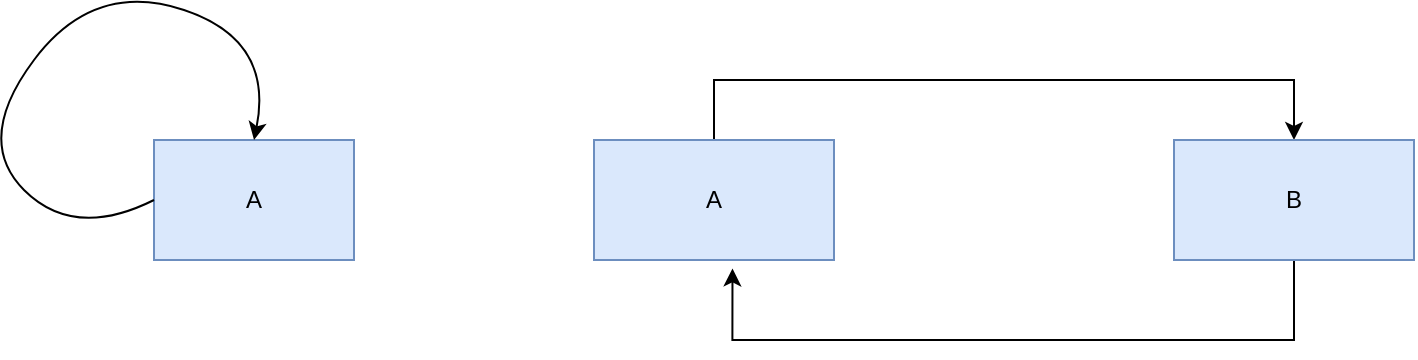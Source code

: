 <mxfile version="20.4.0" type="github">
  <diagram id="LeQYD1dhjHusuL3vX9dc" name="第 1 页">
    <mxGraphModel dx="1038" dy="547" grid="1" gridSize="10" guides="1" tooltips="1" connect="1" arrows="1" fold="1" page="1" pageScale="1" pageWidth="827" pageHeight="1169" math="0" shadow="0">
      <root>
        <mxCell id="0" />
        <mxCell id="1" parent="0" />
        <mxCell id="1jzLoObFwLR_sXfLjOG_-1" value="A" style="rounded=0;whiteSpace=wrap;html=1;fillColor=#dae8fc;strokeColor=#6c8ebf;" vertex="1" parent="1">
          <mxGeometry x="120" y="450" width="100" height="60" as="geometry" />
        </mxCell>
        <mxCell id="1jzLoObFwLR_sXfLjOG_-5" value="" style="curved=1;endArrow=classic;html=1;rounded=0;exitX=0;exitY=0.5;exitDx=0;exitDy=0;entryX=0.5;entryY=0;entryDx=0;entryDy=0;" edge="1" parent="1" source="1jzLoObFwLR_sXfLjOG_-1" target="1jzLoObFwLR_sXfLjOG_-1">
          <mxGeometry width="50" height="50" relative="1" as="geometry">
            <mxPoint x="30" y="500" as="sourcePoint" />
            <mxPoint x="80" y="450" as="targetPoint" />
            <Array as="points">
              <mxPoint x="80" y="500" />
              <mxPoint x="30" y="450" />
              <mxPoint x="90" y="370" />
              <mxPoint x="180" y="400" />
            </Array>
          </mxGeometry>
        </mxCell>
        <mxCell id="1jzLoObFwLR_sXfLjOG_-12" style="edgeStyle=orthogonalEdgeStyle;rounded=0;orthogonalLoop=1;jettySize=auto;html=1;exitX=0.5;exitY=0;exitDx=0;exitDy=0;entryX=0.5;entryY=0;entryDx=0;entryDy=0;" edge="1" parent="1" source="1jzLoObFwLR_sXfLjOG_-6" target="1jzLoObFwLR_sXfLjOG_-7">
          <mxGeometry relative="1" as="geometry">
            <Array as="points">
              <mxPoint x="400" y="420" />
              <mxPoint x="690" y="420" />
            </Array>
          </mxGeometry>
        </mxCell>
        <mxCell id="1jzLoObFwLR_sXfLjOG_-6" value="A" style="rounded=0;whiteSpace=wrap;html=1;fillColor=#dae8fc;strokeColor=#6c8ebf;" vertex="1" parent="1">
          <mxGeometry x="340" y="450" width="120" height="60" as="geometry" />
        </mxCell>
        <mxCell id="1jzLoObFwLR_sXfLjOG_-11" style="edgeStyle=orthogonalEdgeStyle;rounded=0;orthogonalLoop=1;jettySize=auto;html=1;entryX=0.577;entryY=1.07;entryDx=0;entryDy=0;entryPerimeter=0;" edge="1" parent="1" source="1jzLoObFwLR_sXfLjOG_-7" target="1jzLoObFwLR_sXfLjOG_-6">
          <mxGeometry relative="1" as="geometry">
            <Array as="points">
              <mxPoint x="690" y="550" />
              <mxPoint x="409" y="550" />
            </Array>
          </mxGeometry>
        </mxCell>
        <mxCell id="1jzLoObFwLR_sXfLjOG_-7" value="B" style="rounded=0;whiteSpace=wrap;html=1;fillColor=#dae8fc;strokeColor=#6c8ebf;" vertex="1" parent="1">
          <mxGeometry x="630" y="450" width="120" height="60" as="geometry" />
        </mxCell>
      </root>
    </mxGraphModel>
  </diagram>
</mxfile>
